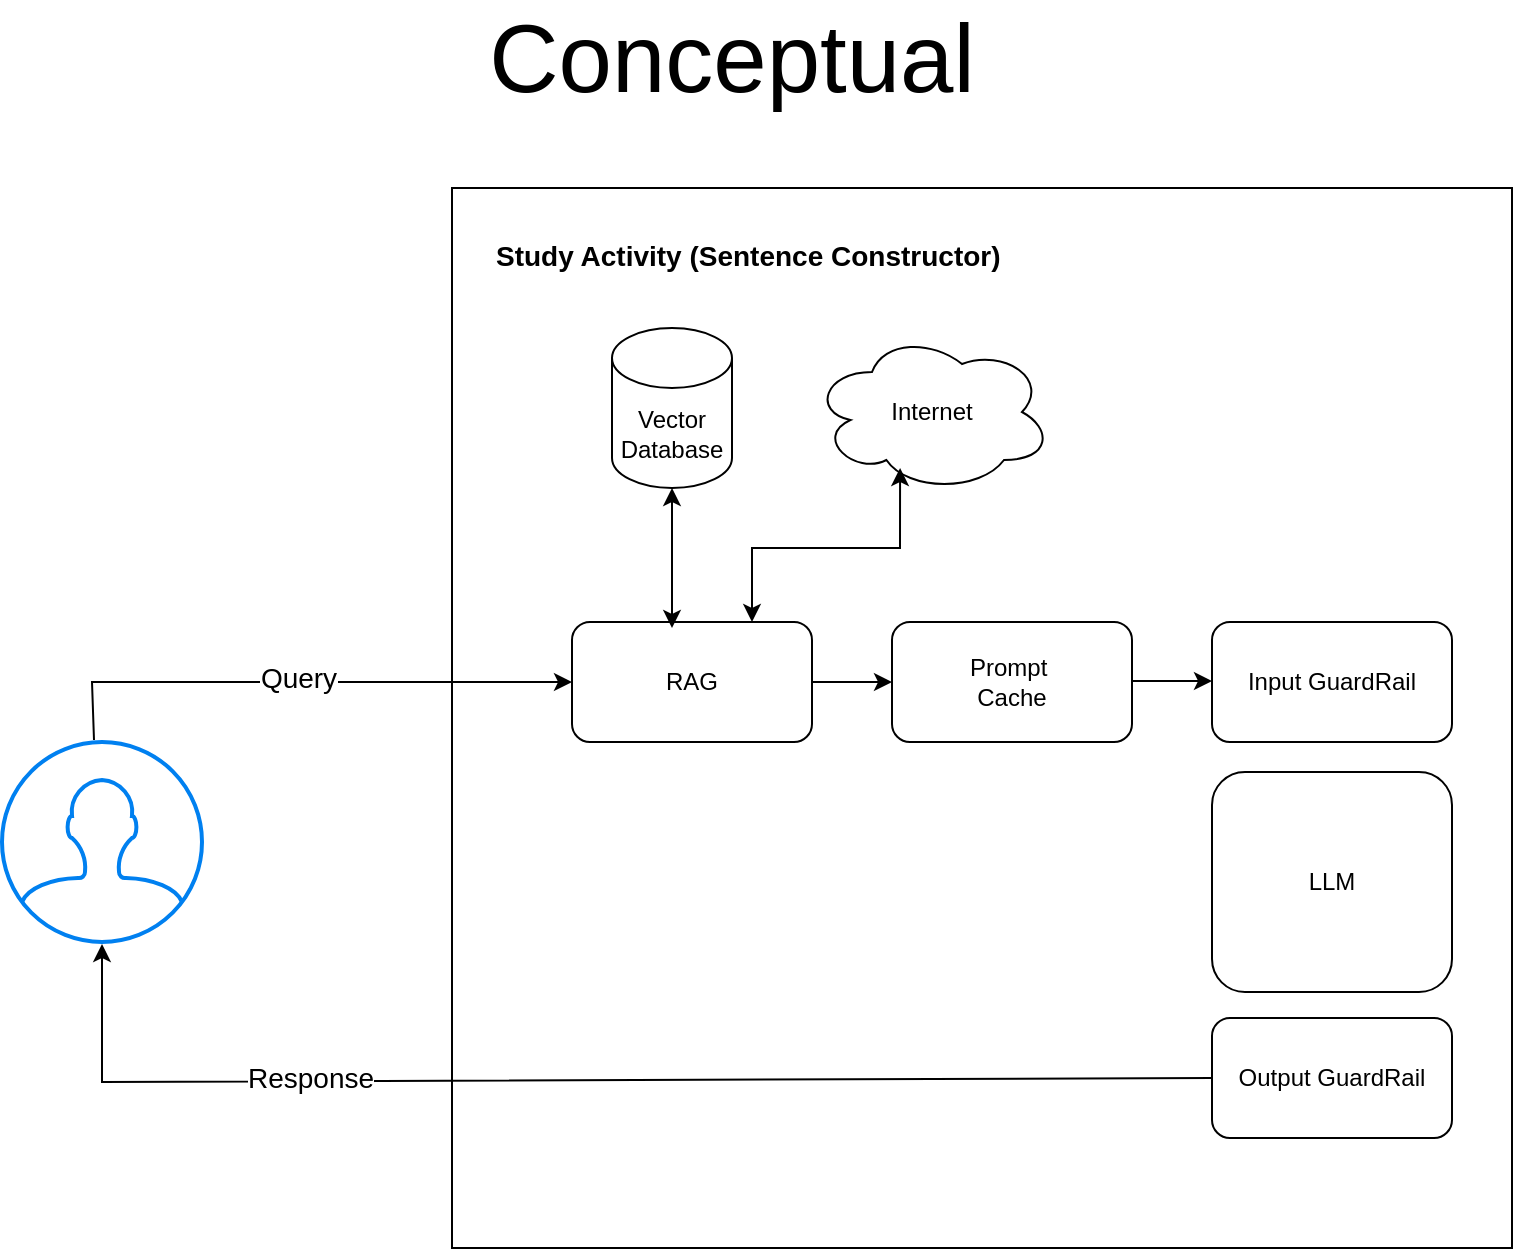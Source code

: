 <mxfile version="26.0.11">
  <diagram id="C5RBs43oDa-KdzZeNtuy" name="data">
    <mxGraphModel dx="1674" dy="820" grid="1" gridSize="10" guides="1" tooltips="1" connect="1" arrows="1" fold="1" page="1" pageScale="1" pageWidth="827" pageHeight="1169" math="0" shadow="0">
      <root>
        <mxCell id="WIyWlLk6GJQsqaUBKTNV-0" />
        <mxCell id="WIyWlLk6GJQsqaUBKTNV-1" parent="WIyWlLk6GJQsqaUBKTNV-0" />
        <mxCell id="7hEb1Mnn6MyJIdi7MjDk-0" value="&lt;font style=&quot;font-size: 48px;&quot;&gt;Conceptual&lt;/font&gt;" style="text;html=1;align=center;verticalAlign=middle;whiteSpace=wrap;rounded=0;" parent="WIyWlLk6GJQsqaUBKTNV-1" vertex="1">
          <mxGeometry x="370" y="40" width="60" height="30" as="geometry" />
        </mxCell>
        <mxCell id="7hEb1Mnn6MyJIdi7MjDk-1" value="" style="html=1;verticalLabelPosition=bottom;align=center;labelBackgroundColor=#ffffff;verticalAlign=top;strokeWidth=2;strokeColor=#0080F0;shadow=0;dashed=0;shape=mxgraph.ios7.icons.user;" parent="WIyWlLk6GJQsqaUBKTNV-1" vertex="1">
          <mxGeometry x="35" y="397" width="100" height="100" as="geometry" />
        </mxCell>
        <mxCell id="7hEb1Mnn6MyJIdi7MjDk-2" value="" style="whiteSpace=wrap;html=1;aspect=fixed;fillColor=none;" parent="WIyWlLk6GJQsqaUBKTNV-1" vertex="1">
          <mxGeometry x="260" y="120" width="530" height="530" as="geometry" />
        </mxCell>
        <mxCell id="7hEb1Mnn6MyJIdi7MjDk-6" value="" style="endArrow=classic;html=1;rounded=0;exitX=0.46;exitY=-0.01;exitDx=0;exitDy=0;exitPerimeter=0;entryX=0;entryY=0.5;entryDx=0;entryDy=0;" parent="WIyWlLk6GJQsqaUBKTNV-1" source="7hEb1Mnn6MyJIdi7MjDk-1" target="7hEb1Mnn6MyJIdi7MjDk-7" edge="1">
          <mxGeometry width="50" height="50" relative="1" as="geometry">
            <mxPoint x="86" y="327" as="sourcePoint" />
            <mxPoint x="310" y="367" as="targetPoint" />
            <Array as="points">
              <mxPoint x="80" y="367" />
            </Array>
          </mxGeometry>
        </mxCell>
        <mxCell id="7hEb1Mnn6MyJIdi7MjDk-19" value="&lt;font style=&quot;font-size: 14px;&quot;&gt;Query&lt;/font&gt;" style="edgeLabel;html=1;align=center;verticalAlign=middle;resizable=0;points=[];" parent="7hEb1Mnn6MyJIdi7MjDk-6" vertex="1" connectable="0">
          <mxGeometry x="-0.018" y="2" relative="1" as="geometry">
            <mxPoint as="offset" />
          </mxGeometry>
        </mxCell>
        <mxCell id="7hEb1Mnn6MyJIdi7MjDk-7" value="RAG" style="rounded=1;whiteSpace=wrap;html=1;" parent="WIyWlLk6GJQsqaUBKTNV-1" vertex="1">
          <mxGeometry x="320" y="337" width="120" height="60" as="geometry" />
        </mxCell>
        <mxCell id="7hEb1Mnn6MyJIdi7MjDk-8" value="&lt;h1 style=&quot;margin-top: 0px;&quot;&gt;&lt;font style=&quot;font-size: 14px;&quot;&gt;Study Activity (Sentence Constructor)&lt;/font&gt;&lt;/h1&gt;" style="text;html=1;whiteSpace=wrap;overflow=hidden;rounded=0;" parent="WIyWlLk6GJQsqaUBKTNV-1" vertex="1">
          <mxGeometry x="280" y="130" width="270" height="40" as="geometry" />
        </mxCell>
        <mxCell id="7hEb1Mnn6MyJIdi7MjDk-9" value="Prompt&amp;nbsp;&lt;div&gt;Cache&lt;/div&gt;" style="rounded=1;whiteSpace=wrap;html=1;" parent="WIyWlLk6GJQsqaUBKTNV-1" vertex="1">
          <mxGeometry x="480" y="337" width="120" height="60" as="geometry" />
        </mxCell>
        <mxCell id="7hEb1Mnn6MyJIdi7MjDk-10" value="Input GuardRail" style="rounded=1;whiteSpace=wrap;html=1;" parent="WIyWlLk6GJQsqaUBKTNV-1" vertex="1">
          <mxGeometry x="640" y="337" width="120" height="60" as="geometry" />
        </mxCell>
        <mxCell id="7hEb1Mnn6MyJIdi7MjDk-11" value="LLM" style="rounded=1;whiteSpace=wrap;html=1;" parent="WIyWlLk6GJQsqaUBKTNV-1" vertex="1">
          <mxGeometry x="640" y="412" width="120" height="110" as="geometry" />
        </mxCell>
        <mxCell id="7hEb1Mnn6MyJIdi7MjDk-13" value="Output GuardRail" style="rounded=1;whiteSpace=wrap;html=1;" parent="WIyWlLk6GJQsqaUBKTNV-1" vertex="1">
          <mxGeometry x="640" y="535" width="120" height="60" as="geometry" />
        </mxCell>
        <mxCell id="7hEb1Mnn6MyJIdi7MjDk-15" value="" style="endArrow=classic;html=1;rounded=0;entryX=0;entryY=0.5;entryDx=0;entryDy=0;exitX=1;exitY=0.5;exitDx=0;exitDy=0;" parent="WIyWlLk6GJQsqaUBKTNV-1" source="7hEb1Mnn6MyJIdi7MjDk-7" target="7hEb1Mnn6MyJIdi7MjDk-9" edge="1">
          <mxGeometry width="50" height="50" relative="1" as="geometry">
            <mxPoint x="470" y="517" as="sourcePoint" />
            <mxPoint x="520" y="467" as="targetPoint" />
          </mxGeometry>
        </mxCell>
        <mxCell id="7hEb1Mnn6MyJIdi7MjDk-16" value="" style="endArrow=classic;html=1;rounded=0;entryX=0;entryY=0.5;entryDx=0;entryDy=0;exitX=1;exitY=0.5;exitDx=0;exitDy=0;" parent="WIyWlLk6GJQsqaUBKTNV-1" edge="1">
          <mxGeometry width="50" height="50" relative="1" as="geometry">
            <mxPoint x="600" y="366.5" as="sourcePoint" />
            <mxPoint x="640" y="366.5" as="targetPoint" />
          </mxGeometry>
        </mxCell>
        <mxCell id="7hEb1Mnn6MyJIdi7MjDk-17" value="" style="endArrow=classic;html=1;rounded=0;exitX=0;exitY=0.5;exitDx=0;exitDy=0;entryX=0.5;entryY=1.01;entryDx=0;entryDy=0;entryPerimeter=0;" parent="WIyWlLk6GJQsqaUBKTNV-1" source="7hEb1Mnn6MyJIdi7MjDk-13" target="7hEb1Mnn6MyJIdi7MjDk-1" edge="1">
          <mxGeometry width="50" height="50" relative="1" as="geometry">
            <mxPoint x="91" y="406" as="sourcePoint" />
            <mxPoint x="330" y="377" as="targetPoint" />
            <Array as="points">
              <mxPoint x="85" y="567" />
            </Array>
          </mxGeometry>
        </mxCell>
        <mxCell id="7hEb1Mnn6MyJIdi7MjDk-20" value="&lt;font style=&quot;font-size: 14px;&quot;&gt;Response&lt;/font&gt;" style="edgeLabel;html=1;align=center;verticalAlign=middle;resizable=0;points=[];" parent="7hEb1Mnn6MyJIdi7MjDk-17" vertex="1" connectable="0">
          <mxGeometry x="0.446" y="-2" relative="1" as="geometry">
            <mxPoint as="offset" />
          </mxGeometry>
        </mxCell>
        <mxCell id="7hEb1Mnn6MyJIdi7MjDk-21" value="Internet" style="ellipse;shape=cloud;whiteSpace=wrap;html=1;" parent="WIyWlLk6GJQsqaUBKTNV-1" vertex="1">
          <mxGeometry x="440" y="192" width="120" height="80" as="geometry" />
        </mxCell>
        <mxCell id="7hEb1Mnn6MyJIdi7MjDk-22" value="Vector Database" style="shape=cylinder3;whiteSpace=wrap;html=1;boundedLbl=1;backgroundOutline=1;size=15;" parent="WIyWlLk6GJQsqaUBKTNV-1" vertex="1">
          <mxGeometry x="340" y="190" width="60" height="80" as="geometry" />
        </mxCell>
        <mxCell id="7hEb1Mnn6MyJIdi7MjDk-24" value="" style="endArrow=classic;startArrow=classic;html=1;rounded=0;exitX=0.75;exitY=0;exitDx=0;exitDy=0;entryX=0.367;entryY=0.85;entryDx=0;entryDy=0;entryPerimeter=0;" parent="WIyWlLk6GJQsqaUBKTNV-1" source="7hEb1Mnn6MyJIdi7MjDk-7" target="7hEb1Mnn6MyJIdi7MjDk-21" edge="1">
          <mxGeometry width="50" height="50" relative="1" as="geometry">
            <mxPoint x="430" y="320" as="sourcePoint" />
            <mxPoint x="480" y="270" as="targetPoint" />
            <Array as="points">
              <mxPoint x="410" y="300" />
              <mxPoint x="484" y="300" />
            </Array>
          </mxGeometry>
        </mxCell>
        <mxCell id="7hEb1Mnn6MyJIdi7MjDk-25" value="" style="endArrow=classic;startArrow=classic;html=1;rounded=0;entryX=0.5;entryY=1;entryDx=0;entryDy=0;entryPerimeter=0;" parent="WIyWlLk6GJQsqaUBKTNV-1" target="7hEb1Mnn6MyJIdi7MjDk-22" edge="1">
          <mxGeometry width="50" height="50" relative="1" as="geometry">
            <mxPoint x="370" y="340" as="sourcePoint" />
            <mxPoint x="494" y="270" as="targetPoint" />
            <Array as="points" />
          </mxGeometry>
        </mxCell>
      </root>
    </mxGraphModel>
  </diagram>
</mxfile>
